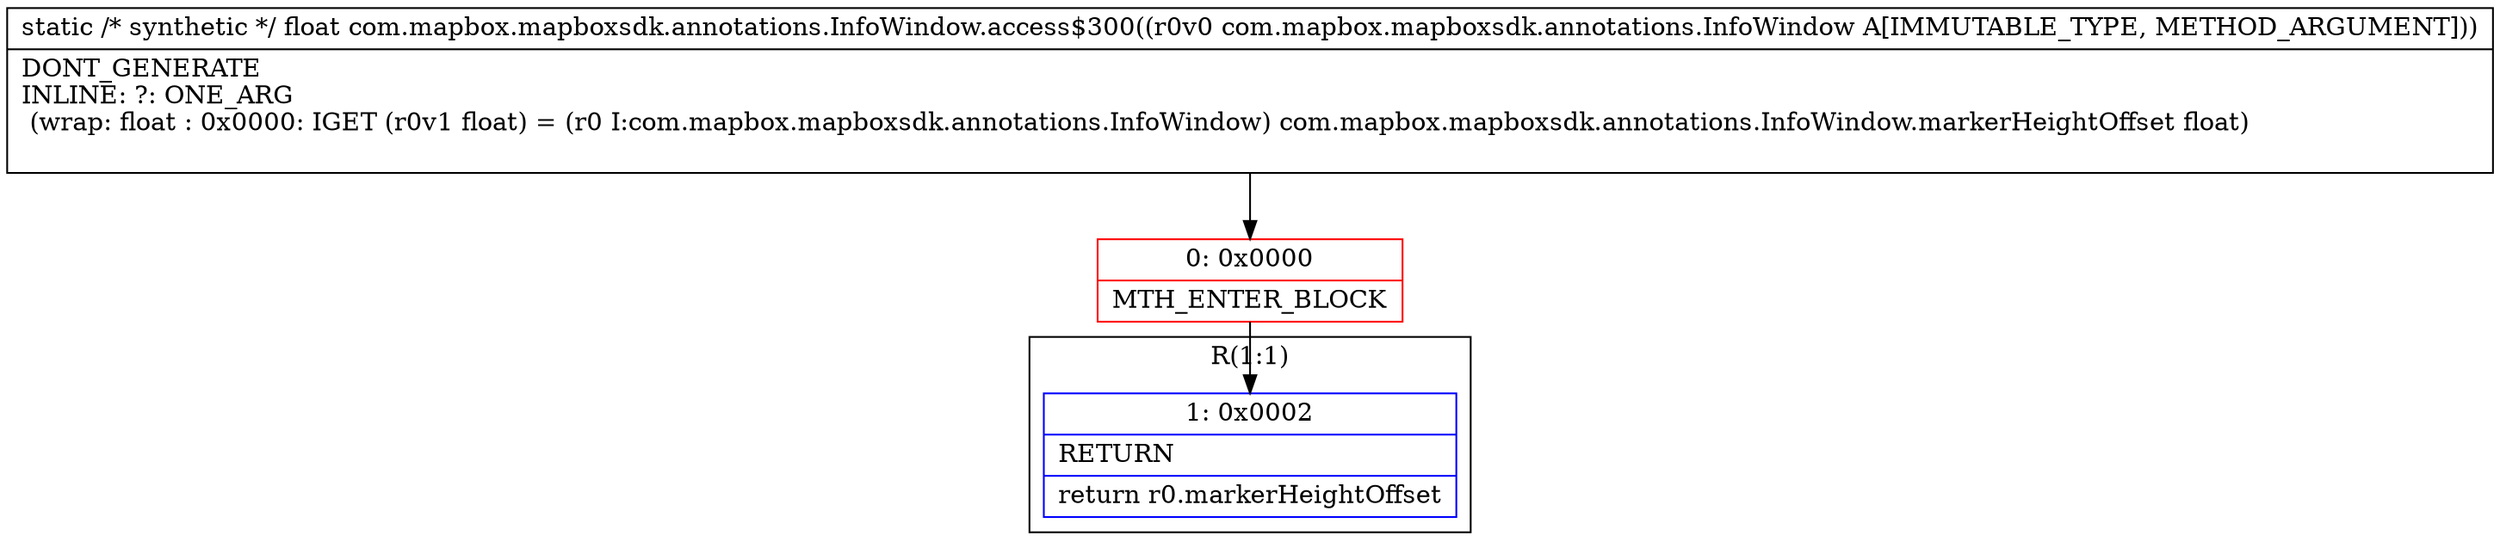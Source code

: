 digraph "CFG forcom.mapbox.mapboxsdk.annotations.InfoWindow.access$300(Lcom\/mapbox\/mapboxsdk\/annotations\/InfoWindow;)F" {
subgraph cluster_Region_1414955491 {
label = "R(1:1)";
node [shape=record,color=blue];
Node_1 [shape=record,label="{1\:\ 0x0002|RETURN\l|return r0.markerHeightOffset\l}"];
}
Node_0 [shape=record,color=red,label="{0\:\ 0x0000|MTH_ENTER_BLOCK\l}"];
MethodNode[shape=record,label="{static \/* synthetic *\/ float com.mapbox.mapboxsdk.annotations.InfoWindow.access$300((r0v0 com.mapbox.mapboxsdk.annotations.InfoWindow A[IMMUTABLE_TYPE, METHOD_ARGUMENT]))  | DONT_GENERATE\lINLINE: ?: ONE_ARG  \l  (wrap: float : 0x0000: IGET  (r0v1 float) = (r0 I:com.mapbox.mapboxsdk.annotations.InfoWindow) com.mapbox.mapboxsdk.annotations.InfoWindow.markerHeightOffset float)\l\l}"];
MethodNode -> Node_0;
Node_0 -> Node_1;
}

